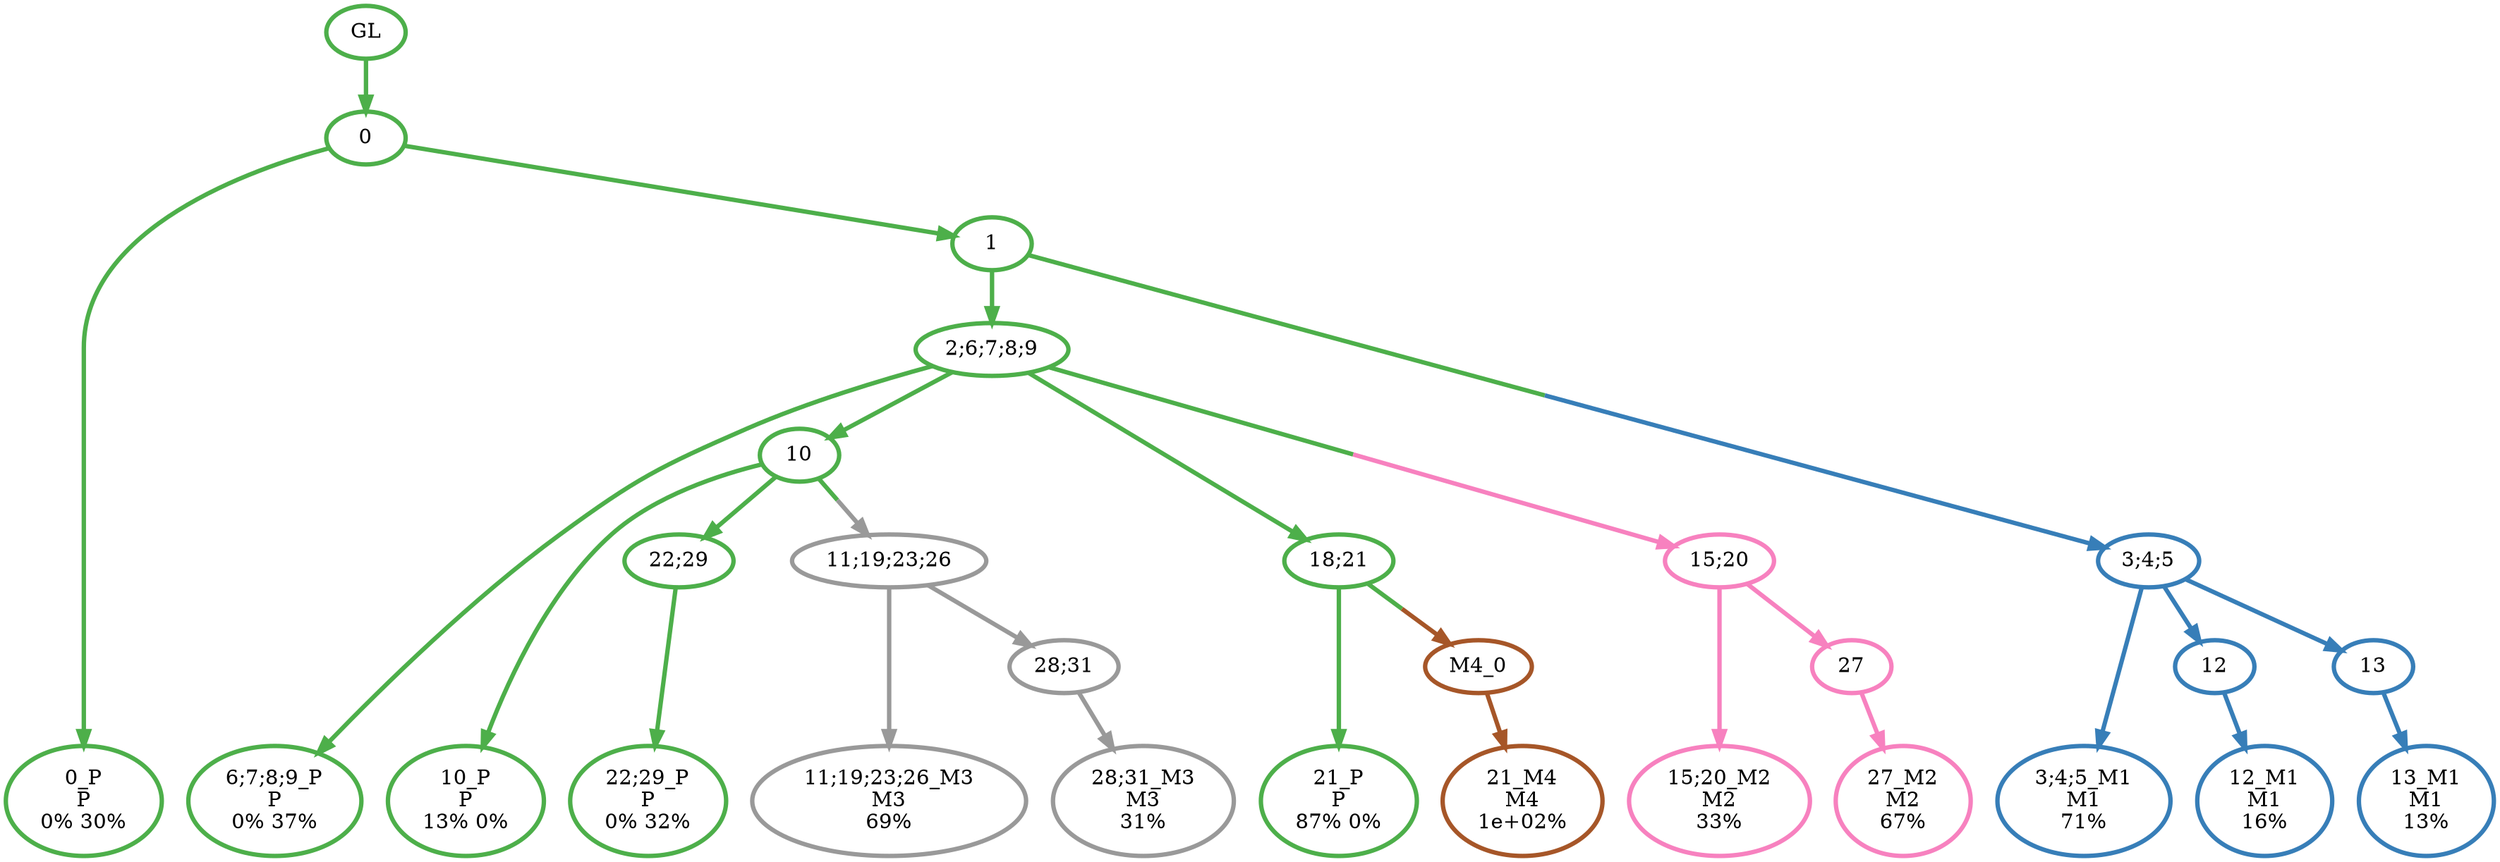digraph T {
	{
		rank=same
		25 [penwidth=3,colorscheme=set19,color=3,label="0_P\nP\n0% 30%"]
		22 [penwidth=3,colorscheme=set19,color=3,label="6;7;8;9_P\nP\n0% 37%"]
		20 [penwidth=3,colorscheme=set19,color=3,label="10_P\nP\n13% 0%"]
		18 [penwidth=3,colorscheme=set19,color=3,label="22;29_P\nP\n0% 32%"]
		16 [penwidth=3,colorscheme=set19,color=3,label="21_P\nP\n87% 0%"]
		15 [penwidth=3,colorscheme=set19,color=2,label="3;4;5_M1\nM1\n71%"]
		13 [penwidth=3,colorscheme=set19,color=2,label="12_M1\nM1\n16%"]
		11 [penwidth=3,colorscheme=set19,color=2,label="13_M1\nM1\n13%"]
		10 [penwidth=3,colorscheme=set19,color=8,label="15;20_M2\nM2\n33%"]
		8 [penwidth=3,colorscheme=set19,color=8,label="27_M2\nM2\n67%"]
		7 [penwidth=3,colorscheme=set19,color=9,label="11;19;23;26_M3\nM3\n69%"]
		5 [penwidth=3,colorscheme=set19,color=9,label="28;31_M3\nM3\n31%"]
		4 [penwidth=3,colorscheme=set19,color=7,label="21_M4\nM4\n1e+02%"]
	}
	27 [penwidth=3,colorscheme=set19,color=3,label="GL"]
	26 [penwidth=3,colorscheme=set19,color=3,label="0"]
	24 [penwidth=3,colorscheme=set19,color=3,label="1"]
	23 [penwidth=3,colorscheme=set19,color=3,label="2;6;7;8;9"]
	21 [penwidth=3,colorscheme=set19,color=3,label="10"]
	19 [penwidth=3,colorscheme=set19,color=3,label="22;29"]
	17 [penwidth=3,colorscheme=set19,color=3,label="18;21"]
	14 [penwidth=3,colorscheme=set19,color=2,label="12"]
	12 [penwidth=3,colorscheme=set19,color=2,label="13"]
	9 [penwidth=3,colorscheme=set19,color=8,label="27"]
	6 [penwidth=3,colorscheme=set19,color=9,label="28;31"]
	3 [penwidth=3,colorscheme=set19,color=7,label="M4_0"]
	2 [penwidth=3,colorscheme=set19,color=9,label="11;19;23;26"]
	1 [penwidth=3,colorscheme=set19,color=8,label="15;20"]
	0 [penwidth=3,colorscheme=set19,color=2,label="3;4;5"]
	27 -> 26 [penwidth=3,colorscheme=set19,color=3]
	26 -> 25 [penwidth=3,colorscheme=set19,color=3]
	26 -> 24 [penwidth=3,colorscheme=set19,color=3]
	24 -> 23 [penwidth=3,colorscheme=set19,color=3]
	24 -> 0 [penwidth=3,colorscheme=set19,color="3;0.5:2"]
	23 -> 22 [penwidth=3,colorscheme=set19,color=3]
	23 -> 21 [penwidth=3,colorscheme=set19,color=3]
	23 -> 17 [penwidth=3,colorscheme=set19,color=3]
	23 -> 1 [penwidth=3,colorscheme=set19,color="3;0.5:8"]
	21 -> 20 [penwidth=3,colorscheme=set19,color=3]
	21 -> 19 [penwidth=3,colorscheme=set19,color=3]
	21 -> 2 [penwidth=3,colorscheme=set19,color="3;0.5:9"]
	19 -> 18 [penwidth=3,colorscheme=set19,color=3]
	17 -> 16 [penwidth=3,colorscheme=set19,color=3]
	17 -> 3 [penwidth=3,colorscheme=set19,color="3;0.5:7"]
	14 -> 13 [penwidth=3,colorscheme=set19,color=2]
	12 -> 11 [penwidth=3,colorscheme=set19,color=2]
	9 -> 8 [penwidth=3,colorscheme=set19,color=8]
	6 -> 5 [penwidth=3,colorscheme=set19,color=9]
	3 -> 4 [penwidth=3,colorscheme=set19,color=7]
	2 -> 7 [penwidth=3,colorscheme=set19,color=9]
	2 -> 6 [penwidth=3,colorscheme=set19,color=9]
	1 -> 10 [penwidth=3,colorscheme=set19,color=8]
	1 -> 9 [penwidth=3,colorscheme=set19,color=8]
	0 -> 15 [penwidth=3,colorscheme=set19,color=2]
	0 -> 14 [penwidth=3,colorscheme=set19,color=2]
	0 -> 12 [penwidth=3,colorscheme=set19,color=2]
}
